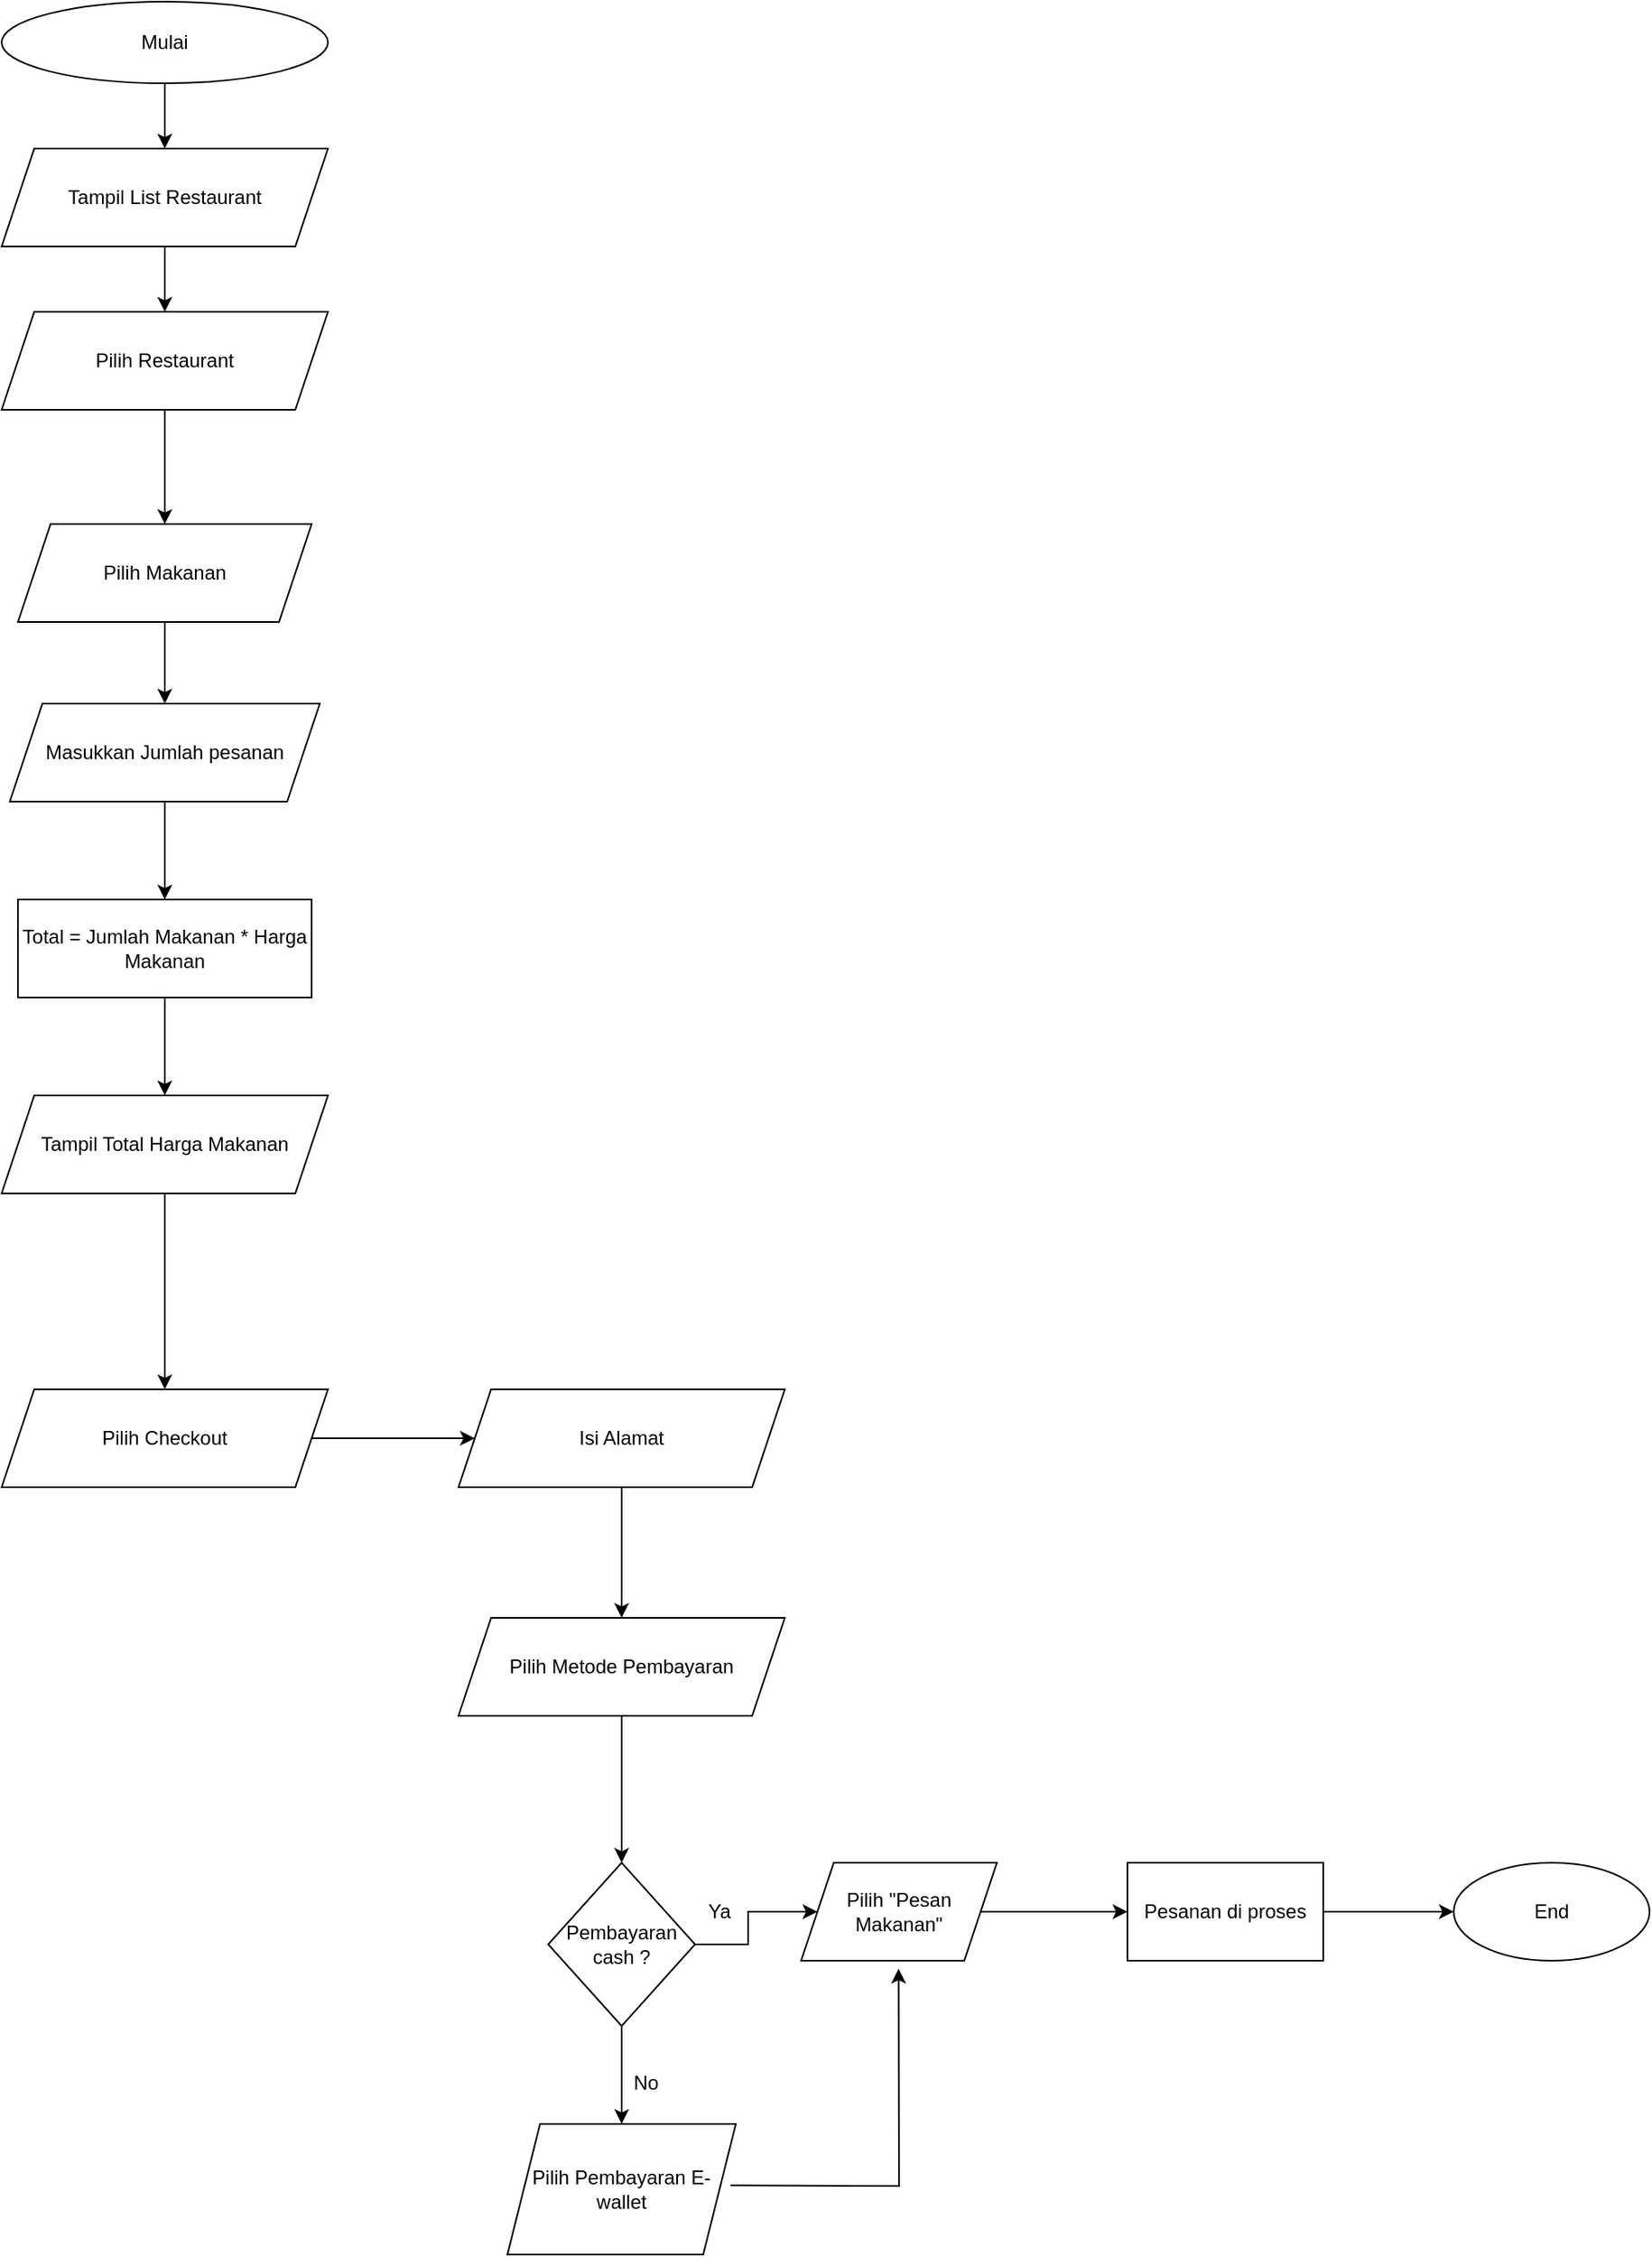<mxfile version="20.3.1" type="device"><diagram id="CsMfn5Las5wtoq0vWvqG" name="Halaman-1"><mxGraphModel dx="897" dy="541" grid="1" gridSize="10" guides="1" tooltips="1" connect="1" arrows="1" fold="1" page="1" pageScale="1" pageWidth="827" pageHeight="1169" math="0" shadow="0"><root><mxCell id="0"/><mxCell id="1" parent="0"/><mxCell id="KstQJvCen4dh_JNiRccA-3" value="" style="edgeStyle=orthogonalEdgeStyle;rounded=0;orthogonalLoop=1;jettySize=auto;html=1;" edge="1" parent="1" source="KstQJvCen4dh_JNiRccA-1" target="KstQJvCen4dh_JNiRccA-2"><mxGeometry relative="1" as="geometry"/></mxCell><mxCell id="KstQJvCen4dh_JNiRccA-1" value="Mulai" style="ellipse;whiteSpace=wrap;html=1;" vertex="1" parent="1"><mxGeometry x="190" y="60" width="200" height="50" as="geometry"/></mxCell><mxCell id="KstQJvCen4dh_JNiRccA-7" value="" style="edgeStyle=orthogonalEdgeStyle;rounded=0;orthogonalLoop=1;jettySize=auto;html=1;" edge="1" parent="1" source="KstQJvCen4dh_JNiRccA-2" target="KstQJvCen4dh_JNiRccA-6"><mxGeometry relative="1" as="geometry"/></mxCell><mxCell id="KstQJvCen4dh_JNiRccA-2" value="Tampil List Restaurant" style="shape=parallelogram;perimeter=parallelogramPerimeter;whiteSpace=wrap;html=1;fixedSize=1;" vertex="1" parent="1"><mxGeometry x="190" y="150" width="200" height="60" as="geometry"/></mxCell><mxCell id="KstQJvCen4dh_JNiRccA-9" value="" style="edgeStyle=orthogonalEdgeStyle;rounded=0;orthogonalLoop=1;jettySize=auto;html=1;entryX=0.5;entryY=0;entryDx=0;entryDy=0;" edge="1" parent="1" source="KstQJvCen4dh_JNiRccA-6" target="KstQJvCen4dh_JNiRccA-10"><mxGeometry relative="1" as="geometry"><mxPoint x="290" y="360" as="targetPoint"/></mxGeometry></mxCell><mxCell id="KstQJvCen4dh_JNiRccA-6" value="Pilih Restaurant" style="shape=parallelogram;perimeter=parallelogramPerimeter;whiteSpace=wrap;html=1;fixedSize=1;" vertex="1" parent="1"><mxGeometry x="190" y="250" width="200" height="60" as="geometry"/></mxCell><mxCell id="KstQJvCen4dh_JNiRccA-13" value="" style="edgeStyle=orthogonalEdgeStyle;rounded=0;orthogonalLoop=1;jettySize=auto;html=1;" edge="1" parent="1" source="KstQJvCen4dh_JNiRccA-10" target="KstQJvCen4dh_JNiRccA-12"><mxGeometry relative="1" as="geometry"/></mxCell><mxCell id="KstQJvCen4dh_JNiRccA-10" value="Pilih Makanan" style="shape=parallelogram;perimeter=parallelogramPerimeter;whiteSpace=wrap;html=1;fixedSize=1;" vertex="1" parent="1"><mxGeometry x="200" y="380" width="180" height="60" as="geometry"/></mxCell><mxCell id="KstQJvCen4dh_JNiRccA-15" value="" style="edgeStyle=orthogonalEdgeStyle;rounded=0;orthogonalLoop=1;jettySize=auto;html=1;" edge="1" parent="1" source="KstQJvCen4dh_JNiRccA-12" target="KstQJvCen4dh_JNiRccA-14"><mxGeometry relative="1" as="geometry"/></mxCell><mxCell id="KstQJvCen4dh_JNiRccA-12" value="Masukkan Jumlah pesanan" style="shape=parallelogram;perimeter=parallelogramPerimeter;whiteSpace=wrap;html=1;fixedSize=1;" vertex="1" parent="1"><mxGeometry x="195" y="490" width="190" height="60" as="geometry"/></mxCell><mxCell id="KstQJvCen4dh_JNiRccA-17" value="" style="edgeStyle=orthogonalEdgeStyle;rounded=0;orthogonalLoop=1;jettySize=auto;html=1;" edge="1" parent="1" source="KstQJvCen4dh_JNiRccA-14" target="KstQJvCen4dh_JNiRccA-16"><mxGeometry relative="1" as="geometry"/></mxCell><mxCell id="KstQJvCen4dh_JNiRccA-14" value="Total = Jumlah Makanan * Harga Makanan" style="whiteSpace=wrap;html=1;" vertex="1" parent="1"><mxGeometry x="200" y="610" width="180" height="60" as="geometry"/></mxCell><mxCell id="KstQJvCen4dh_JNiRccA-19" value="" style="edgeStyle=orthogonalEdgeStyle;rounded=0;orthogonalLoop=1;jettySize=auto;html=1;" edge="1" parent="1" source="KstQJvCen4dh_JNiRccA-16" target="KstQJvCen4dh_JNiRccA-18"><mxGeometry relative="1" as="geometry"/></mxCell><mxCell id="KstQJvCen4dh_JNiRccA-16" value="Tampil Total Harga Makanan" style="shape=parallelogram;perimeter=parallelogramPerimeter;whiteSpace=wrap;html=1;fixedSize=1;" vertex="1" parent="1"><mxGeometry x="190" y="730" width="200" height="60" as="geometry"/></mxCell><mxCell id="KstQJvCen4dh_JNiRccA-21" value="" style="edgeStyle=orthogonalEdgeStyle;rounded=0;orthogonalLoop=1;jettySize=auto;html=1;" edge="1" parent="1" source="KstQJvCen4dh_JNiRccA-18" target="KstQJvCen4dh_JNiRccA-20"><mxGeometry relative="1" as="geometry"/></mxCell><mxCell id="KstQJvCen4dh_JNiRccA-18" value="Pilih Checkout" style="shape=parallelogram;perimeter=parallelogramPerimeter;whiteSpace=wrap;html=1;fixedSize=1;" vertex="1" parent="1"><mxGeometry x="190" y="910" width="200" height="60" as="geometry"/></mxCell><mxCell id="KstQJvCen4dh_JNiRccA-23" value="" style="edgeStyle=orthogonalEdgeStyle;rounded=0;orthogonalLoop=1;jettySize=auto;html=1;" edge="1" parent="1" source="KstQJvCen4dh_JNiRccA-20" target="KstQJvCen4dh_JNiRccA-22"><mxGeometry relative="1" as="geometry"/></mxCell><mxCell id="KstQJvCen4dh_JNiRccA-20" value="Isi Alamat" style="shape=parallelogram;perimeter=parallelogramPerimeter;whiteSpace=wrap;html=1;fixedSize=1;" vertex="1" parent="1"><mxGeometry x="470" y="910" width="200" height="60" as="geometry"/></mxCell><mxCell id="KstQJvCen4dh_JNiRccA-25" value="" style="edgeStyle=orthogonalEdgeStyle;rounded=0;orthogonalLoop=1;jettySize=auto;html=1;" edge="1" parent="1" source="KstQJvCen4dh_JNiRccA-22" target="KstQJvCen4dh_JNiRccA-24"><mxGeometry relative="1" as="geometry"/></mxCell><mxCell id="KstQJvCen4dh_JNiRccA-22" value="Pilih Metode Pembayaran" style="shape=parallelogram;perimeter=parallelogramPerimeter;whiteSpace=wrap;html=1;fixedSize=1;" vertex="1" parent="1"><mxGeometry x="470" y="1050" width="200" height="60" as="geometry"/></mxCell><mxCell id="KstQJvCen4dh_JNiRccA-27" value="" style="edgeStyle=orthogonalEdgeStyle;rounded=0;orthogonalLoop=1;jettySize=auto;html=1;" edge="1" parent="1" source="KstQJvCen4dh_JNiRccA-24" target="KstQJvCen4dh_JNiRccA-26"><mxGeometry relative="1" as="geometry"/></mxCell><mxCell id="KstQJvCen4dh_JNiRccA-30" value="" style="edgeStyle=orthogonalEdgeStyle;rounded=0;orthogonalLoop=1;jettySize=auto;html=1;" edge="1" parent="1" source="KstQJvCen4dh_JNiRccA-24" target="KstQJvCen4dh_JNiRccA-29"><mxGeometry relative="1" as="geometry"/></mxCell><mxCell id="KstQJvCen4dh_JNiRccA-24" value="Pembayaran cash ?" style="rhombus;whiteSpace=wrap;html=1;" vertex="1" parent="1"><mxGeometry x="525" y="1200" width="90" height="100" as="geometry"/></mxCell><mxCell id="KstQJvCen4dh_JNiRccA-34" value="" style="edgeStyle=orthogonalEdgeStyle;rounded=0;orthogonalLoop=1;jettySize=auto;html=1;" edge="1" parent="1" source="KstQJvCen4dh_JNiRccA-26" target="KstQJvCen4dh_JNiRccA-33"><mxGeometry relative="1" as="geometry"/></mxCell><mxCell id="KstQJvCen4dh_JNiRccA-26" value="Pilih &quot;Pesan Makanan&quot;" style="shape=parallelogram;perimeter=parallelogramPerimeter;whiteSpace=wrap;html=1;fixedSize=1;" vertex="1" parent="1"><mxGeometry x="680" y="1200" width="120" height="60" as="geometry"/></mxCell><mxCell id="KstQJvCen4dh_JNiRccA-28" value="Ya" style="text;html=1;strokeColor=none;fillColor=none;align=center;verticalAlign=middle;whiteSpace=wrap;rounded=0;" vertex="1" parent="1"><mxGeometry x="600" y="1215" width="60" height="30" as="geometry"/></mxCell><mxCell id="KstQJvCen4dh_JNiRccA-29" value="Pilih Pembayaran E-wallet" style="shape=parallelogram;perimeter=parallelogramPerimeter;whiteSpace=wrap;html=1;fixedSize=1;" vertex="1" parent="1"><mxGeometry x="500" y="1360" width="140" height="80" as="geometry"/></mxCell><mxCell id="KstQJvCen4dh_JNiRccA-31" value="No" style="text;html=1;strokeColor=none;fillColor=none;align=center;verticalAlign=middle;whiteSpace=wrap;rounded=0;" vertex="1" parent="1"><mxGeometry x="555" y="1320" width="60" height="30" as="geometry"/></mxCell><mxCell id="KstQJvCen4dh_JNiRccA-32" value="" style="endArrow=classic;html=1;rounded=0;entryX=0.498;entryY=1.082;entryDx=0;entryDy=0;entryPerimeter=0;exitX=0.976;exitY=0.471;exitDx=0;exitDy=0;exitPerimeter=0;" edge="1" parent="1" source="KstQJvCen4dh_JNiRccA-29" target="KstQJvCen4dh_JNiRccA-26"><mxGeometry width="50" height="50" relative="1" as="geometry"><mxPoint x="540" y="1430" as="sourcePoint"/><mxPoint x="590" y="1380" as="targetPoint"/><Array as="points"><mxPoint x="740" y="1398"/></Array></mxGeometry></mxCell><mxCell id="KstQJvCen4dh_JNiRccA-36" value="" style="edgeStyle=orthogonalEdgeStyle;rounded=0;orthogonalLoop=1;jettySize=auto;html=1;" edge="1" parent="1" source="KstQJvCen4dh_JNiRccA-33" target="KstQJvCen4dh_JNiRccA-35"><mxGeometry relative="1" as="geometry"/></mxCell><mxCell id="KstQJvCen4dh_JNiRccA-33" value="Pesanan di proses" style="whiteSpace=wrap;html=1;" vertex="1" parent="1"><mxGeometry x="880" y="1200" width="120" height="60" as="geometry"/></mxCell><mxCell id="KstQJvCen4dh_JNiRccA-35" value="End" style="ellipse;whiteSpace=wrap;html=1;" vertex="1" parent="1"><mxGeometry x="1080" y="1200" width="120" height="60" as="geometry"/></mxCell></root></mxGraphModel></diagram></mxfile>